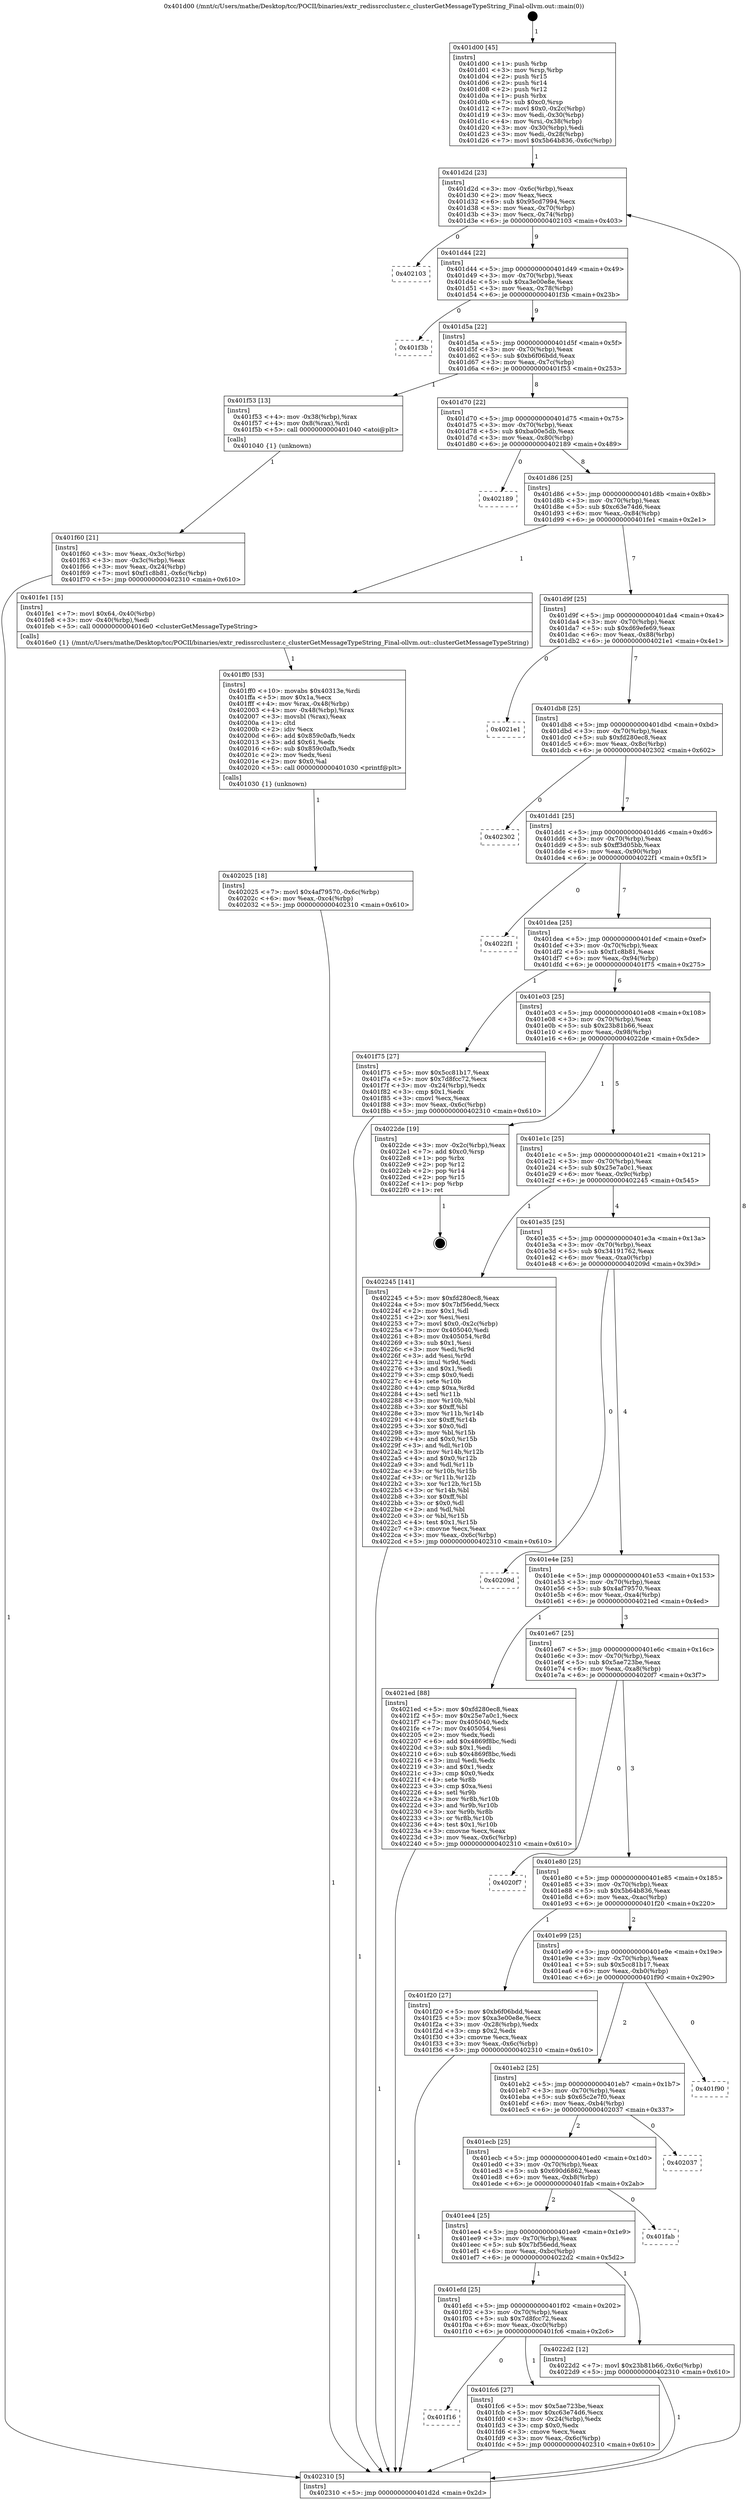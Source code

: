 digraph "0x401d00" {
  label = "0x401d00 (/mnt/c/Users/mathe/Desktop/tcc/POCII/binaries/extr_redissrccluster.c_clusterGetMessageTypeString_Final-ollvm.out::main(0))"
  labelloc = "t"
  node[shape=record]

  Entry [label="",width=0.3,height=0.3,shape=circle,fillcolor=black,style=filled]
  "0x401d2d" [label="{
     0x401d2d [23]\l
     | [instrs]\l
     &nbsp;&nbsp;0x401d2d \<+3\>: mov -0x6c(%rbp),%eax\l
     &nbsp;&nbsp;0x401d30 \<+2\>: mov %eax,%ecx\l
     &nbsp;&nbsp;0x401d32 \<+6\>: sub $0x95cd7994,%ecx\l
     &nbsp;&nbsp;0x401d38 \<+3\>: mov %eax,-0x70(%rbp)\l
     &nbsp;&nbsp;0x401d3b \<+3\>: mov %ecx,-0x74(%rbp)\l
     &nbsp;&nbsp;0x401d3e \<+6\>: je 0000000000402103 \<main+0x403\>\l
  }"]
  "0x402103" [label="{
     0x402103\l
  }", style=dashed]
  "0x401d44" [label="{
     0x401d44 [22]\l
     | [instrs]\l
     &nbsp;&nbsp;0x401d44 \<+5\>: jmp 0000000000401d49 \<main+0x49\>\l
     &nbsp;&nbsp;0x401d49 \<+3\>: mov -0x70(%rbp),%eax\l
     &nbsp;&nbsp;0x401d4c \<+5\>: sub $0xa3e00e8e,%eax\l
     &nbsp;&nbsp;0x401d51 \<+3\>: mov %eax,-0x78(%rbp)\l
     &nbsp;&nbsp;0x401d54 \<+6\>: je 0000000000401f3b \<main+0x23b\>\l
  }"]
  Exit [label="",width=0.3,height=0.3,shape=circle,fillcolor=black,style=filled,peripheries=2]
  "0x401f3b" [label="{
     0x401f3b\l
  }", style=dashed]
  "0x401d5a" [label="{
     0x401d5a [22]\l
     | [instrs]\l
     &nbsp;&nbsp;0x401d5a \<+5\>: jmp 0000000000401d5f \<main+0x5f\>\l
     &nbsp;&nbsp;0x401d5f \<+3\>: mov -0x70(%rbp),%eax\l
     &nbsp;&nbsp;0x401d62 \<+5\>: sub $0xb6f06bdd,%eax\l
     &nbsp;&nbsp;0x401d67 \<+3\>: mov %eax,-0x7c(%rbp)\l
     &nbsp;&nbsp;0x401d6a \<+6\>: je 0000000000401f53 \<main+0x253\>\l
  }"]
  "0x402025" [label="{
     0x402025 [18]\l
     | [instrs]\l
     &nbsp;&nbsp;0x402025 \<+7\>: movl $0x4af79570,-0x6c(%rbp)\l
     &nbsp;&nbsp;0x40202c \<+6\>: mov %eax,-0xc4(%rbp)\l
     &nbsp;&nbsp;0x402032 \<+5\>: jmp 0000000000402310 \<main+0x610\>\l
  }"]
  "0x401f53" [label="{
     0x401f53 [13]\l
     | [instrs]\l
     &nbsp;&nbsp;0x401f53 \<+4\>: mov -0x38(%rbp),%rax\l
     &nbsp;&nbsp;0x401f57 \<+4\>: mov 0x8(%rax),%rdi\l
     &nbsp;&nbsp;0x401f5b \<+5\>: call 0000000000401040 \<atoi@plt\>\l
     | [calls]\l
     &nbsp;&nbsp;0x401040 \{1\} (unknown)\l
  }"]
  "0x401d70" [label="{
     0x401d70 [22]\l
     | [instrs]\l
     &nbsp;&nbsp;0x401d70 \<+5\>: jmp 0000000000401d75 \<main+0x75\>\l
     &nbsp;&nbsp;0x401d75 \<+3\>: mov -0x70(%rbp),%eax\l
     &nbsp;&nbsp;0x401d78 \<+5\>: sub $0xba00e5db,%eax\l
     &nbsp;&nbsp;0x401d7d \<+3\>: mov %eax,-0x80(%rbp)\l
     &nbsp;&nbsp;0x401d80 \<+6\>: je 0000000000402189 \<main+0x489\>\l
  }"]
  "0x401ff0" [label="{
     0x401ff0 [53]\l
     | [instrs]\l
     &nbsp;&nbsp;0x401ff0 \<+10\>: movabs $0x40313e,%rdi\l
     &nbsp;&nbsp;0x401ffa \<+5\>: mov $0x1a,%ecx\l
     &nbsp;&nbsp;0x401fff \<+4\>: mov %rax,-0x48(%rbp)\l
     &nbsp;&nbsp;0x402003 \<+4\>: mov -0x48(%rbp),%rax\l
     &nbsp;&nbsp;0x402007 \<+3\>: movsbl (%rax),%eax\l
     &nbsp;&nbsp;0x40200a \<+1\>: cltd\l
     &nbsp;&nbsp;0x40200b \<+2\>: idiv %ecx\l
     &nbsp;&nbsp;0x40200d \<+6\>: add $0x859c0afb,%edx\l
     &nbsp;&nbsp;0x402013 \<+3\>: add $0x61,%edx\l
     &nbsp;&nbsp;0x402016 \<+6\>: sub $0x859c0afb,%edx\l
     &nbsp;&nbsp;0x40201c \<+2\>: mov %edx,%esi\l
     &nbsp;&nbsp;0x40201e \<+2\>: mov $0x0,%al\l
     &nbsp;&nbsp;0x402020 \<+5\>: call 0000000000401030 \<printf@plt\>\l
     | [calls]\l
     &nbsp;&nbsp;0x401030 \{1\} (unknown)\l
  }"]
  "0x402189" [label="{
     0x402189\l
  }", style=dashed]
  "0x401d86" [label="{
     0x401d86 [25]\l
     | [instrs]\l
     &nbsp;&nbsp;0x401d86 \<+5\>: jmp 0000000000401d8b \<main+0x8b\>\l
     &nbsp;&nbsp;0x401d8b \<+3\>: mov -0x70(%rbp),%eax\l
     &nbsp;&nbsp;0x401d8e \<+5\>: sub $0xc63e74d6,%eax\l
     &nbsp;&nbsp;0x401d93 \<+6\>: mov %eax,-0x84(%rbp)\l
     &nbsp;&nbsp;0x401d99 \<+6\>: je 0000000000401fe1 \<main+0x2e1\>\l
  }"]
  "0x401f16" [label="{
     0x401f16\l
  }", style=dashed]
  "0x401fe1" [label="{
     0x401fe1 [15]\l
     | [instrs]\l
     &nbsp;&nbsp;0x401fe1 \<+7\>: movl $0x64,-0x40(%rbp)\l
     &nbsp;&nbsp;0x401fe8 \<+3\>: mov -0x40(%rbp),%edi\l
     &nbsp;&nbsp;0x401feb \<+5\>: call 00000000004016e0 \<clusterGetMessageTypeString\>\l
     | [calls]\l
     &nbsp;&nbsp;0x4016e0 \{1\} (/mnt/c/Users/mathe/Desktop/tcc/POCII/binaries/extr_redissrccluster.c_clusterGetMessageTypeString_Final-ollvm.out::clusterGetMessageTypeString)\l
  }"]
  "0x401d9f" [label="{
     0x401d9f [25]\l
     | [instrs]\l
     &nbsp;&nbsp;0x401d9f \<+5\>: jmp 0000000000401da4 \<main+0xa4\>\l
     &nbsp;&nbsp;0x401da4 \<+3\>: mov -0x70(%rbp),%eax\l
     &nbsp;&nbsp;0x401da7 \<+5\>: sub $0xd69efe69,%eax\l
     &nbsp;&nbsp;0x401dac \<+6\>: mov %eax,-0x88(%rbp)\l
     &nbsp;&nbsp;0x401db2 \<+6\>: je 00000000004021e1 \<main+0x4e1\>\l
  }"]
  "0x401fc6" [label="{
     0x401fc6 [27]\l
     | [instrs]\l
     &nbsp;&nbsp;0x401fc6 \<+5\>: mov $0x5ae723be,%eax\l
     &nbsp;&nbsp;0x401fcb \<+5\>: mov $0xc63e74d6,%ecx\l
     &nbsp;&nbsp;0x401fd0 \<+3\>: mov -0x24(%rbp),%edx\l
     &nbsp;&nbsp;0x401fd3 \<+3\>: cmp $0x0,%edx\l
     &nbsp;&nbsp;0x401fd6 \<+3\>: cmove %ecx,%eax\l
     &nbsp;&nbsp;0x401fd9 \<+3\>: mov %eax,-0x6c(%rbp)\l
     &nbsp;&nbsp;0x401fdc \<+5\>: jmp 0000000000402310 \<main+0x610\>\l
  }"]
  "0x4021e1" [label="{
     0x4021e1\l
  }", style=dashed]
  "0x401db8" [label="{
     0x401db8 [25]\l
     | [instrs]\l
     &nbsp;&nbsp;0x401db8 \<+5\>: jmp 0000000000401dbd \<main+0xbd\>\l
     &nbsp;&nbsp;0x401dbd \<+3\>: mov -0x70(%rbp),%eax\l
     &nbsp;&nbsp;0x401dc0 \<+5\>: sub $0xfd280ec8,%eax\l
     &nbsp;&nbsp;0x401dc5 \<+6\>: mov %eax,-0x8c(%rbp)\l
     &nbsp;&nbsp;0x401dcb \<+6\>: je 0000000000402302 \<main+0x602\>\l
  }"]
  "0x401efd" [label="{
     0x401efd [25]\l
     | [instrs]\l
     &nbsp;&nbsp;0x401efd \<+5\>: jmp 0000000000401f02 \<main+0x202\>\l
     &nbsp;&nbsp;0x401f02 \<+3\>: mov -0x70(%rbp),%eax\l
     &nbsp;&nbsp;0x401f05 \<+5\>: sub $0x7d8fcc72,%eax\l
     &nbsp;&nbsp;0x401f0a \<+6\>: mov %eax,-0xc0(%rbp)\l
     &nbsp;&nbsp;0x401f10 \<+6\>: je 0000000000401fc6 \<main+0x2c6\>\l
  }"]
  "0x402302" [label="{
     0x402302\l
  }", style=dashed]
  "0x401dd1" [label="{
     0x401dd1 [25]\l
     | [instrs]\l
     &nbsp;&nbsp;0x401dd1 \<+5\>: jmp 0000000000401dd6 \<main+0xd6\>\l
     &nbsp;&nbsp;0x401dd6 \<+3\>: mov -0x70(%rbp),%eax\l
     &nbsp;&nbsp;0x401dd9 \<+5\>: sub $0xff3d05bb,%eax\l
     &nbsp;&nbsp;0x401dde \<+6\>: mov %eax,-0x90(%rbp)\l
     &nbsp;&nbsp;0x401de4 \<+6\>: je 00000000004022f1 \<main+0x5f1\>\l
  }"]
  "0x4022d2" [label="{
     0x4022d2 [12]\l
     | [instrs]\l
     &nbsp;&nbsp;0x4022d2 \<+7\>: movl $0x23b81b66,-0x6c(%rbp)\l
     &nbsp;&nbsp;0x4022d9 \<+5\>: jmp 0000000000402310 \<main+0x610\>\l
  }"]
  "0x4022f1" [label="{
     0x4022f1\l
  }", style=dashed]
  "0x401dea" [label="{
     0x401dea [25]\l
     | [instrs]\l
     &nbsp;&nbsp;0x401dea \<+5\>: jmp 0000000000401def \<main+0xef\>\l
     &nbsp;&nbsp;0x401def \<+3\>: mov -0x70(%rbp),%eax\l
     &nbsp;&nbsp;0x401df2 \<+5\>: sub $0xf1c8b81,%eax\l
     &nbsp;&nbsp;0x401df7 \<+6\>: mov %eax,-0x94(%rbp)\l
     &nbsp;&nbsp;0x401dfd \<+6\>: je 0000000000401f75 \<main+0x275\>\l
  }"]
  "0x401ee4" [label="{
     0x401ee4 [25]\l
     | [instrs]\l
     &nbsp;&nbsp;0x401ee4 \<+5\>: jmp 0000000000401ee9 \<main+0x1e9\>\l
     &nbsp;&nbsp;0x401ee9 \<+3\>: mov -0x70(%rbp),%eax\l
     &nbsp;&nbsp;0x401eec \<+5\>: sub $0x7bf56edd,%eax\l
     &nbsp;&nbsp;0x401ef1 \<+6\>: mov %eax,-0xbc(%rbp)\l
     &nbsp;&nbsp;0x401ef7 \<+6\>: je 00000000004022d2 \<main+0x5d2\>\l
  }"]
  "0x401f75" [label="{
     0x401f75 [27]\l
     | [instrs]\l
     &nbsp;&nbsp;0x401f75 \<+5\>: mov $0x5cc81b17,%eax\l
     &nbsp;&nbsp;0x401f7a \<+5\>: mov $0x7d8fcc72,%ecx\l
     &nbsp;&nbsp;0x401f7f \<+3\>: mov -0x24(%rbp),%edx\l
     &nbsp;&nbsp;0x401f82 \<+3\>: cmp $0x1,%edx\l
     &nbsp;&nbsp;0x401f85 \<+3\>: cmovl %ecx,%eax\l
     &nbsp;&nbsp;0x401f88 \<+3\>: mov %eax,-0x6c(%rbp)\l
     &nbsp;&nbsp;0x401f8b \<+5\>: jmp 0000000000402310 \<main+0x610\>\l
  }"]
  "0x401e03" [label="{
     0x401e03 [25]\l
     | [instrs]\l
     &nbsp;&nbsp;0x401e03 \<+5\>: jmp 0000000000401e08 \<main+0x108\>\l
     &nbsp;&nbsp;0x401e08 \<+3\>: mov -0x70(%rbp),%eax\l
     &nbsp;&nbsp;0x401e0b \<+5\>: sub $0x23b81b66,%eax\l
     &nbsp;&nbsp;0x401e10 \<+6\>: mov %eax,-0x98(%rbp)\l
     &nbsp;&nbsp;0x401e16 \<+6\>: je 00000000004022de \<main+0x5de\>\l
  }"]
  "0x401fab" [label="{
     0x401fab\l
  }", style=dashed]
  "0x4022de" [label="{
     0x4022de [19]\l
     | [instrs]\l
     &nbsp;&nbsp;0x4022de \<+3\>: mov -0x2c(%rbp),%eax\l
     &nbsp;&nbsp;0x4022e1 \<+7\>: add $0xc0,%rsp\l
     &nbsp;&nbsp;0x4022e8 \<+1\>: pop %rbx\l
     &nbsp;&nbsp;0x4022e9 \<+2\>: pop %r12\l
     &nbsp;&nbsp;0x4022eb \<+2\>: pop %r14\l
     &nbsp;&nbsp;0x4022ed \<+2\>: pop %r15\l
     &nbsp;&nbsp;0x4022ef \<+1\>: pop %rbp\l
     &nbsp;&nbsp;0x4022f0 \<+1\>: ret\l
  }"]
  "0x401e1c" [label="{
     0x401e1c [25]\l
     | [instrs]\l
     &nbsp;&nbsp;0x401e1c \<+5\>: jmp 0000000000401e21 \<main+0x121\>\l
     &nbsp;&nbsp;0x401e21 \<+3\>: mov -0x70(%rbp),%eax\l
     &nbsp;&nbsp;0x401e24 \<+5\>: sub $0x25e7a0c1,%eax\l
     &nbsp;&nbsp;0x401e29 \<+6\>: mov %eax,-0x9c(%rbp)\l
     &nbsp;&nbsp;0x401e2f \<+6\>: je 0000000000402245 \<main+0x545\>\l
  }"]
  "0x401ecb" [label="{
     0x401ecb [25]\l
     | [instrs]\l
     &nbsp;&nbsp;0x401ecb \<+5\>: jmp 0000000000401ed0 \<main+0x1d0\>\l
     &nbsp;&nbsp;0x401ed0 \<+3\>: mov -0x70(%rbp),%eax\l
     &nbsp;&nbsp;0x401ed3 \<+5\>: sub $0x690d6862,%eax\l
     &nbsp;&nbsp;0x401ed8 \<+6\>: mov %eax,-0xb8(%rbp)\l
     &nbsp;&nbsp;0x401ede \<+6\>: je 0000000000401fab \<main+0x2ab\>\l
  }"]
  "0x402245" [label="{
     0x402245 [141]\l
     | [instrs]\l
     &nbsp;&nbsp;0x402245 \<+5\>: mov $0xfd280ec8,%eax\l
     &nbsp;&nbsp;0x40224a \<+5\>: mov $0x7bf56edd,%ecx\l
     &nbsp;&nbsp;0x40224f \<+2\>: mov $0x1,%dl\l
     &nbsp;&nbsp;0x402251 \<+2\>: xor %esi,%esi\l
     &nbsp;&nbsp;0x402253 \<+7\>: movl $0x0,-0x2c(%rbp)\l
     &nbsp;&nbsp;0x40225a \<+7\>: mov 0x405040,%edi\l
     &nbsp;&nbsp;0x402261 \<+8\>: mov 0x405054,%r8d\l
     &nbsp;&nbsp;0x402269 \<+3\>: sub $0x1,%esi\l
     &nbsp;&nbsp;0x40226c \<+3\>: mov %edi,%r9d\l
     &nbsp;&nbsp;0x40226f \<+3\>: add %esi,%r9d\l
     &nbsp;&nbsp;0x402272 \<+4\>: imul %r9d,%edi\l
     &nbsp;&nbsp;0x402276 \<+3\>: and $0x1,%edi\l
     &nbsp;&nbsp;0x402279 \<+3\>: cmp $0x0,%edi\l
     &nbsp;&nbsp;0x40227c \<+4\>: sete %r10b\l
     &nbsp;&nbsp;0x402280 \<+4\>: cmp $0xa,%r8d\l
     &nbsp;&nbsp;0x402284 \<+4\>: setl %r11b\l
     &nbsp;&nbsp;0x402288 \<+3\>: mov %r10b,%bl\l
     &nbsp;&nbsp;0x40228b \<+3\>: xor $0xff,%bl\l
     &nbsp;&nbsp;0x40228e \<+3\>: mov %r11b,%r14b\l
     &nbsp;&nbsp;0x402291 \<+4\>: xor $0xff,%r14b\l
     &nbsp;&nbsp;0x402295 \<+3\>: xor $0x0,%dl\l
     &nbsp;&nbsp;0x402298 \<+3\>: mov %bl,%r15b\l
     &nbsp;&nbsp;0x40229b \<+4\>: and $0x0,%r15b\l
     &nbsp;&nbsp;0x40229f \<+3\>: and %dl,%r10b\l
     &nbsp;&nbsp;0x4022a2 \<+3\>: mov %r14b,%r12b\l
     &nbsp;&nbsp;0x4022a5 \<+4\>: and $0x0,%r12b\l
     &nbsp;&nbsp;0x4022a9 \<+3\>: and %dl,%r11b\l
     &nbsp;&nbsp;0x4022ac \<+3\>: or %r10b,%r15b\l
     &nbsp;&nbsp;0x4022af \<+3\>: or %r11b,%r12b\l
     &nbsp;&nbsp;0x4022b2 \<+3\>: xor %r12b,%r15b\l
     &nbsp;&nbsp;0x4022b5 \<+3\>: or %r14b,%bl\l
     &nbsp;&nbsp;0x4022b8 \<+3\>: xor $0xff,%bl\l
     &nbsp;&nbsp;0x4022bb \<+3\>: or $0x0,%dl\l
     &nbsp;&nbsp;0x4022be \<+2\>: and %dl,%bl\l
     &nbsp;&nbsp;0x4022c0 \<+3\>: or %bl,%r15b\l
     &nbsp;&nbsp;0x4022c3 \<+4\>: test $0x1,%r15b\l
     &nbsp;&nbsp;0x4022c7 \<+3\>: cmovne %ecx,%eax\l
     &nbsp;&nbsp;0x4022ca \<+3\>: mov %eax,-0x6c(%rbp)\l
     &nbsp;&nbsp;0x4022cd \<+5\>: jmp 0000000000402310 \<main+0x610\>\l
  }"]
  "0x401e35" [label="{
     0x401e35 [25]\l
     | [instrs]\l
     &nbsp;&nbsp;0x401e35 \<+5\>: jmp 0000000000401e3a \<main+0x13a\>\l
     &nbsp;&nbsp;0x401e3a \<+3\>: mov -0x70(%rbp),%eax\l
     &nbsp;&nbsp;0x401e3d \<+5\>: sub $0x34191762,%eax\l
     &nbsp;&nbsp;0x401e42 \<+6\>: mov %eax,-0xa0(%rbp)\l
     &nbsp;&nbsp;0x401e48 \<+6\>: je 000000000040209d \<main+0x39d\>\l
  }"]
  "0x402037" [label="{
     0x402037\l
  }", style=dashed]
  "0x40209d" [label="{
     0x40209d\l
  }", style=dashed]
  "0x401e4e" [label="{
     0x401e4e [25]\l
     | [instrs]\l
     &nbsp;&nbsp;0x401e4e \<+5\>: jmp 0000000000401e53 \<main+0x153\>\l
     &nbsp;&nbsp;0x401e53 \<+3\>: mov -0x70(%rbp),%eax\l
     &nbsp;&nbsp;0x401e56 \<+5\>: sub $0x4af79570,%eax\l
     &nbsp;&nbsp;0x401e5b \<+6\>: mov %eax,-0xa4(%rbp)\l
     &nbsp;&nbsp;0x401e61 \<+6\>: je 00000000004021ed \<main+0x4ed\>\l
  }"]
  "0x401eb2" [label="{
     0x401eb2 [25]\l
     | [instrs]\l
     &nbsp;&nbsp;0x401eb2 \<+5\>: jmp 0000000000401eb7 \<main+0x1b7\>\l
     &nbsp;&nbsp;0x401eb7 \<+3\>: mov -0x70(%rbp),%eax\l
     &nbsp;&nbsp;0x401eba \<+5\>: sub $0x65c2e7f0,%eax\l
     &nbsp;&nbsp;0x401ebf \<+6\>: mov %eax,-0xb4(%rbp)\l
     &nbsp;&nbsp;0x401ec5 \<+6\>: je 0000000000402037 \<main+0x337\>\l
  }"]
  "0x4021ed" [label="{
     0x4021ed [88]\l
     | [instrs]\l
     &nbsp;&nbsp;0x4021ed \<+5\>: mov $0xfd280ec8,%eax\l
     &nbsp;&nbsp;0x4021f2 \<+5\>: mov $0x25e7a0c1,%ecx\l
     &nbsp;&nbsp;0x4021f7 \<+7\>: mov 0x405040,%edx\l
     &nbsp;&nbsp;0x4021fe \<+7\>: mov 0x405054,%esi\l
     &nbsp;&nbsp;0x402205 \<+2\>: mov %edx,%edi\l
     &nbsp;&nbsp;0x402207 \<+6\>: add $0x4869f8bc,%edi\l
     &nbsp;&nbsp;0x40220d \<+3\>: sub $0x1,%edi\l
     &nbsp;&nbsp;0x402210 \<+6\>: sub $0x4869f8bc,%edi\l
     &nbsp;&nbsp;0x402216 \<+3\>: imul %edi,%edx\l
     &nbsp;&nbsp;0x402219 \<+3\>: and $0x1,%edx\l
     &nbsp;&nbsp;0x40221c \<+3\>: cmp $0x0,%edx\l
     &nbsp;&nbsp;0x40221f \<+4\>: sete %r8b\l
     &nbsp;&nbsp;0x402223 \<+3\>: cmp $0xa,%esi\l
     &nbsp;&nbsp;0x402226 \<+4\>: setl %r9b\l
     &nbsp;&nbsp;0x40222a \<+3\>: mov %r8b,%r10b\l
     &nbsp;&nbsp;0x40222d \<+3\>: and %r9b,%r10b\l
     &nbsp;&nbsp;0x402230 \<+3\>: xor %r9b,%r8b\l
     &nbsp;&nbsp;0x402233 \<+3\>: or %r8b,%r10b\l
     &nbsp;&nbsp;0x402236 \<+4\>: test $0x1,%r10b\l
     &nbsp;&nbsp;0x40223a \<+3\>: cmovne %ecx,%eax\l
     &nbsp;&nbsp;0x40223d \<+3\>: mov %eax,-0x6c(%rbp)\l
     &nbsp;&nbsp;0x402240 \<+5\>: jmp 0000000000402310 \<main+0x610\>\l
  }"]
  "0x401e67" [label="{
     0x401e67 [25]\l
     | [instrs]\l
     &nbsp;&nbsp;0x401e67 \<+5\>: jmp 0000000000401e6c \<main+0x16c\>\l
     &nbsp;&nbsp;0x401e6c \<+3\>: mov -0x70(%rbp),%eax\l
     &nbsp;&nbsp;0x401e6f \<+5\>: sub $0x5ae723be,%eax\l
     &nbsp;&nbsp;0x401e74 \<+6\>: mov %eax,-0xa8(%rbp)\l
     &nbsp;&nbsp;0x401e7a \<+6\>: je 00000000004020f7 \<main+0x3f7\>\l
  }"]
  "0x401f90" [label="{
     0x401f90\l
  }", style=dashed]
  "0x4020f7" [label="{
     0x4020f7\l
  }", style=dashed]
  "0x401e80" [label="{
     0x401e80 [25]\l
     | [instrs]\l
     &nbsp;&nbsp;0x401e80 \<+5\>: jmp 0000000000401e85 \<main+0x185\>\l
     &nbsp;&nbsp;0x401e85 \<+3\>: mov -0x70(%rbp),%eax\l
     &nbsp;&nbsp;0x401e88 \<+5\>: sub $0x5b64b836,%eax\l
     &nbsp;&nbsp;0x401e8d \<+6\>: mov %eax,-0xac(%rbp)\l
     &nbsp;&nbsp;0x401e93 \<+6\>: je 0000000000401f20 \<main+0x220\>\l
  }"]
  "0x401f60" [label="{
     0x401f60 [21]\l
     | [instrs]\l
     &nbsp;&nbsp;0x401f60 \<+3\>: mov %eax,-0x3c(%rbp)\l
     &nbsp;&nbsp;0x401f63 \<+3\>: mov -0x3c(%rbp),%eax\l
     &nbsp;&nbsp;0x401f66 \<+3\>: mov %eax,-0x24(%rbp)\l
     &nbsp;&nbsp;0x401f69 \<+7\>: movl $0xf1c8b81,-0x6c(%rbp)\l
     &nbsp;&nbsp;0x401f70 \<+5\>: jmp 0000000000402310 \<main+0x610\>\l
  }"]
  "0x401f20" [label="{
     0x401f20 [27]\l
     | [instrs]\l
     &nbsp;&nbsp;0x401f20 \<+5\>: mov $0xb6f06bdd,%eax\l
     &nbsp;&nbsp;0x401f25 \<+5\>: mov $0xa3e00e8e,%ecx\l
     &nbsp;&nbsp;0x401f2a \<+3\>: mov -0x28(%rbp),%edx\l
     &nbsp;&nbsp;0x401f2d \<+3\>: cmp $0x2,%edx\l
     &nbsp;&nbsp;0x401f30 \<+3\>: cmovne %ecx,%eax\l
     &nbsp;&nbsp;0x401f33 \<+3\>: mov %eax,-0x6c(%rbp)\l
     &nbsp;&nbsp;0x401f36 \<+5\>: jmp 0000000000402310 \<main+0x610\>\l
  }"]
  "0x401e99" [label="{
     0x401e99 [25]\l
     | [instrs]\l
     &nbsp;&nbsp;0x401e99 \<+5\>: jmp 0000000000401e9e \<main+0x19e\>\l
     &nbsp;&nbsp;0x401e9e \<+3\>: mov -0x70(%rbp),%eax\l
     &nbsp;&nbsp;0x401ea1 \<+5\>: sub $0x5cc81b17,%eax\l
     &nbsp;&nbsp;0x401ea6 \<+6\>: mov %eax,-0xb0(%rbp)\l
     &nbsp;&nbsp;0x401eac \<+6\>: je 0000000000401f90 \<main+0x290\>\l
  }"]
  "0x402310" [label="{
     0x402310 [5]\l
     | [instrs]\l
     &nbsp;&nbsp;0x402310 \<+5\>: jmp 0000000000401d2d \<main+0x2d\>\l
  }"]
  "0x401d00" [label="{
     0x401d00 [45]\l
     | [instrs]\l
     &nbsp;&nbsp;0x401d00 \<+1\>: push %rbp\l
     &nbsp;&nbsp;0x401d01 \<+3\>: mov %rsp,%rbp\l
     &nbsp;&nbsp;0x401d04 \<+2\>: push %r15\l
     &nbsp;&nbsp;0x401d06 \<+2\>: push %r14\l
     &nbsp;&nbsp;0x401d08 \<+2\>: push %r12\l
     &nbsp;&nbsp;0x401d0a \<+1\>: push %rbx\l
     &nbsp;&nbsp;0x401d0b \<+7\>: sub $0xc0,%rsp\l
     &nbsp;&nbsp;0x401d12 \<+7\>: movl $0x0,-0x2c(%rbp)\l
     &nbsp;&nbsp;0x401d19 \<+3\>: mov %edi,-0x30(%rbp)\l
     &nbsp;&nbsp;0x401d1c \<+4\>: mov %rsi,-0x38(%rbp)\l
     &nbsp;&nbsp;0x401d20 \<+3\>: mov -0x30(%rbp),%edi\l
     &nbsp;&nbsp;0x401d23 \<+3\>: mov %edi,-0x28(%rbp)\l
     &nbsp;&nbsp;0x401d26 \<+7\>: movl $0x5b64b836,-0x6c(%rbp)\l
  }"]
  Entry -> "0x401d00" [label=" 1"]
  "0x401d2d" -> "0x402103" [label=" 0"]
  "0x401d2d" -> "0x401d44" [label=" 9"]
  "0x4022de" -> Exit [label=" 1"]
  "0x401d44" -> "0x401f3b" [label=" 0"]
  "0x401d44" -> "0x401d5a" [label=" 9"]
  "0x4022d2" -> "0x402310" [label=" 1"]
  "0x401d5a" -> "0x401f53" [label=" 1"]
  "0x401d5a" -> "0x401d70" [label=" 8"]
  "0x402245" -> "0x402310" [label=" 1"]
  "0x401d70" -> "0x402189" [label=" 0"]
  "0x401d70" -> "0x401d86" [label=" 8"]
  "0x4021ed" -> "0x402310" [label=" 1"]
  "0x401d86" -> "0x401fe1" [label=" 1"]
  "0x401d86" -> "0x401d9f" [label=" 7"]
  "0x402025" -> "0x402310" [label=" 1"]
  "0x401d9f" -> "0x4021e1" [label=" 0"]
  "0x401d9f" -> "0x401db8" [label=" 7"]
  "0x401ff0" -> "0x402025" [label=" 1"]
  "0x401db8" -> "0x402302" [label=" 0"]
  "0x401db8" -> "0x401dd1" [label=" 7"]
  "0x401fc6" -> "0x402310" [label=" 1"]
  "0x401dd1" -> "0x4022f1" [label=" 0"]
  "0x401dd1" -> "0x401dea" [label=" 7"]
  "0x401efd" -> "0x401f16" [label=" 0"]
  "0x401dea" -> "0x401f75" [label=" 1"]
  "0x401dea" -> "0x401e03" [label=" 6"]
  "0x401fe1" -> "0x401ff0" [label=" 1"]
  "0x401e03" -> "0x4022de" [label=" 1"]
  "0x401e03" -> "0x401e1c" [label=" 5"]
  "0x401ee4" -> "0x401efd" [label=" 1"]
  "0x401e1c" -> "0x402245" [label=" 1"]
  "0x401e1c" -> "0x401e35" [label=" 4"]
  "0x401efd" -> "0x401fc6" [label=" 1"]
  "0x401e35" -> "0x40209d" [label=" 0"]
  "0x401e35" -> "0x401e4e" [label=" 4"]
  "0x401ecb" -> "0x401ee4" [label=" 2"]
  "0x401e4e" -> "0x4021ed" [label=" 1"]
  "0x401e4e" -> "0x401e67" [label=" 3"]
  "0x401ee4" -> "0x4022d2" [label=" 1"]
  "0x401e67" -> "0x4020f7" [label=" 0"]
  "0x401e67" -> "0x401e80" [label=" 3"]
  "0x401eb2" -> "0x401ecb" [label=" 2"]
  "0x401e80" -> "0x401f20" [label=" 1"]
  "0x401e80" -> "0x401e99" [label=" 2"]
  "0x401f20" -> "0x402310" [label=" 1"]
  "0x401d00" -> "0x401d2d" [label=" 1"]
  "0x402310" -> "0x401d2d" [label=" 8"]
  "0x401f53" -> "0x401f60" [label=" 1"]
  "0x401f60" -> "0x402310" [label=" 1"]
  "0x401f75" -> "0x402310" [label=" 1"]
  "0x401eb2" -> "0x402037" [label=" 0"]
  "0x401e99" -> "0x401f90" [label=" 0"]
  "0x401e99" -> "0x401eb2" [label=" 2"]
  "0x401ecb" -> "0x401fab" [label=" 0"]
}
